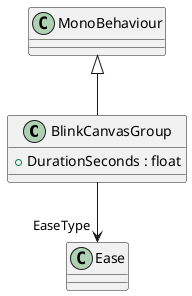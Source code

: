 @startuml
class BlinkCanvasGroup {
    + DurationSeconds : float
}
MonoBehaviour <|-- BlinkCanvasGroup
BlinkCanvasGroup --> "EaseType" Ease
@enduml

